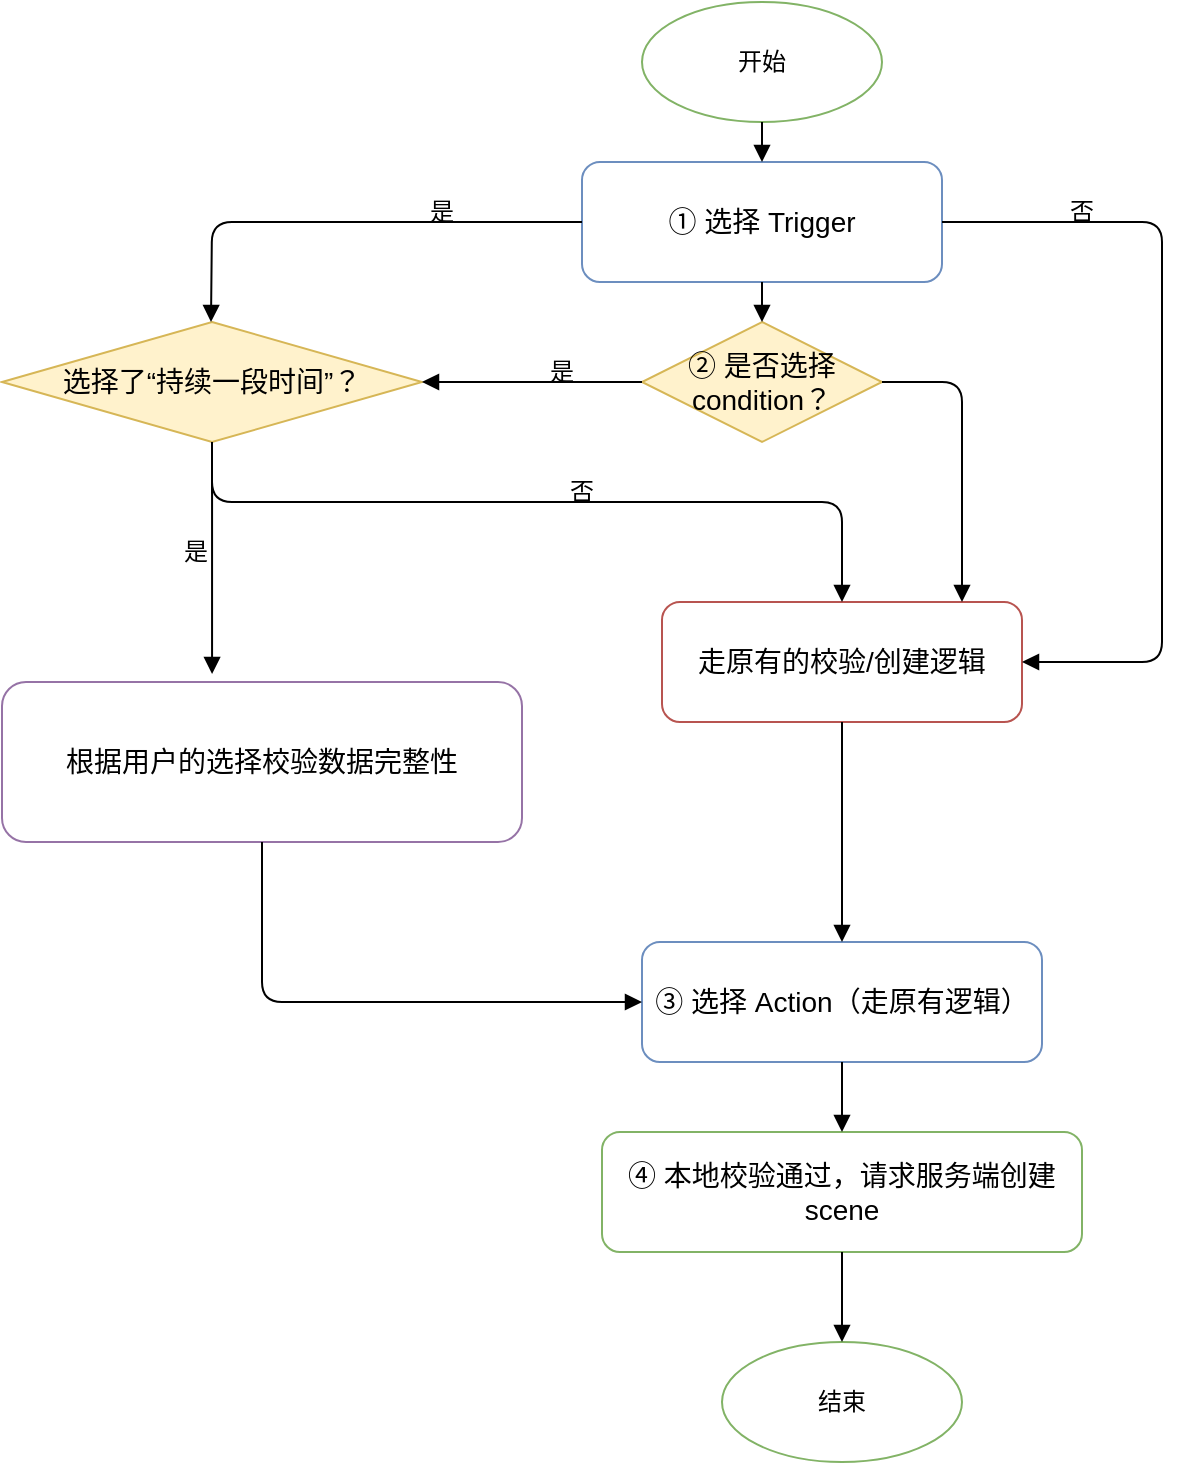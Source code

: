 <mxfile version="28.0.7">
  <diagram name="设备命名校验流程" id="6oob6z-n-mkgtFO_7ctP">
    <mxGraphModel dx="2253" dy="761" grid="1" gridSize="10" guides="1" tooltips="1" connect="1" arrows="1" fold="1" page="1" pageScale="1" pageWidth="827" pageHeight="1169" math="0" shadow="0">
      <root>
        <mxCell id="0" />
        <mxCell id="1" parent="0" />
        <mxCell id="ZZW7LxImDGQzBKNW6Znl-19" value="开始" style="ellipse;whiteSpace=wrap;html=1;fillColor=none;strokeColor=#82b366;" parent="1" vertex="1">
          <mxGeometry x="300" y="20" width="120" height="60" as="geometry" />
        </mxCell>
        <mxCell id="ZZW7LxImDGQzBKNW6Znl-20" value="&lt;font style=&quot;font-size: 14px;&quot;&gt;① 选择 Trigger&lt;/font&gt;" style="rounded=1;whiteSpace=wrap;html=1;fillColor=none;strokeColor=#6c8ebf;" parent="1" vertex="1">
          <mxGeometry x="270" y="100" width="180" height="60" as="geometry" />
        </mxCell>
        <mxCell id="ZZW7LxImDGQzBKNW6Znl-21" value="&lt;font style=&quot;font-size: 14px;&quot;&gt;② 是否选择 condition？&lt;/font&gt;" style="rhombus;whiteSpace=wrap;html=1;fillColor=#fff2cc;strokeColor=#d6b656;" parent="1" vertex="1">
          <mxGeometry x="300" y="180" width="120" height="60" as="geometry" />
        </mxCell>
        <mxCell id="ZZW7LxImDGQzBKNW6Znl-22" value="&lt;font style=&quot;font-size: 14px;&quot;&gt;选择了“持续一段时间”？&lt;/font&gt;" style="rhombus;whiteSpace=wrap;html=1;fillColor=#fff2cc;strokeColor=#d6b656;" parent="1" vertex="1">
          <mxGeometry x="-20" y="180" width="210" height="60" as="geometry" />
        </mxCell>
        <mxCell id="ZZW7LxImDGQzBKNW6Znl-23" value="&lt;font style=&quot;font-size: 14px;&quot;&gt;根据用户的选择校验数据完整性&lt;/font&gt;" style="rounded=1;whiteSpace=wrap;html=1;fillColor=none;strokeColor=#9673a6;" parent="1" vertex="1">
          <mxGeometry x="-20" y="360" width="260" height="80" as="geometry" />
        </mxCell>
        <mxCell id="ZZW7LxImDGQzBKNW6Znl-24" value="&lt;font style=&quot;font-size: 14px;&quot;&gt;走原有的校验/创建逻辑&lt;/font&gt;" style="rounded=1;whiteSpace=wrap;html=1;fillColor=none;strokeColor=#b85450;" parent="1" vertex="1">
          <mxGeometry x="310" y="320" width="180" height="60" as="geometry" />
        </mxCell>
        <mxCell id="ZZW7LxImDGQzBKNW6Znl-25" value="&lt;font style=&quot;font-size: 14px;&quot;&gt;③ 选择 Action（走原有逻辑）&lt;/font&gt;" style="rounded=1;whiteSpace=wrap;html=1;fillColor=none;strokeColor=#6c8ebf;" parent="1" vertex="1">
          <mxGeometry x="300" y="490" width="200" height="60" as="geometry" />
        </mxCell>
        <mxCell id="ZZW7LxImDGQzBKNW6Znl-26" value="&lt;font style=&quot;font-size: 14px;&quot;&gt;④ 本地校验通过，请求服务端创建 scene&lt;/font&gt;" style="rounded=1;whiteSpace=wrap;html=1;fillColor=none;strokeColor=#82b366;" parent="1" vertex="1">
          <mxGeometry x="280" y="585" width="240" height="60" as="geometry" />
        </mxCell>
        <mxCell id="ZZW7LxImDGQzBKNW6Znl-27" value="结束" style="ellipse;whiteSpace=wrap;html=1;fillColor=none;strokeColor=#82b366;" parent="1" vertex="1">
          <mxGeometry x="340" y="690" width="120" height="60" as="geometry" />
        </mxCell>
        <mxCell id="ZZW7LxImDGQzBKNW6Znl-28" style="endArrow=block;" parent="1" source="ZZW7LxImDGQzBKNW6Znl-19" target="ZZW7LxImDGQzBKNW6Znl-20" edge="1">
          <mxGeometry relative="1" as="geometry" />
        </mxCell>
        <mxCell id="ZZW7LxImDGQzBKNW6Znl-29" style="endArrow=block;" parent="1" source="ZZW7LxImDGQzBKNW6Znl-20" target="ZZW7LxImDGQzBKNW6Znl-21" edge="1">
          <mxGeometry relative="1" as="geometry" />
        </mxCell>
        <mxCell id="ZZW7LxImDGQzBKNW6Znl-30" style="endArrow=block;" parent="1" source="ZZW7LxImDGQzBKNW6Znl-21" target="ZZW7LxImDGQzBKNW6Znl-22" edge="1">
          <mxGeometry relative="1" as="geometry" />
        </mxCell>
        <mxCell id="ZZW7LxImDGQzBKNW6Znl-31" style="endArrow=block;entryX=0.404;entryY=-0.05;entryDx=0;entryDy=0;entryPerimeter=0;" parent="1" source="ZZW7LxImDGQzBKNW6Znl-22" target="ZZW7LxImDGQzBKNW6Znl-23" edge="1">
          <mxGeometry x="-0.5" relative="1" as="geometry" />
        </mxCell>
        <mxCell id="ZZW7LxImDGQzBKNW6Znl-32" style="endArrow=block;" parent="1" source="ZZW7LxImDGQzBKNW6Znl-22" target="ZZW7LxImDGQzBKNW6Znl-24" edge="1">
          <mxGeometry x="0.5" relative="1" as="geometry">
            <Array as="points">
              <mxPoint x="85" y="270" />
              <mxPoint x="400" y="270" />
            </Array>
          </mxGeometry>
        </mxCell>
        <mxCell id="ZZW7LxImDGQzBKNW6Znl-33" style="endArrow=block;" parent="1" source="ZZW7LxImDGQzBKNW6Znl-23" target="ZZW7LxImDGQzBKNW6Znl-25" edge="1">
          <mxGeometry relative="1" as="geometry">
            <Array as="points">
              <mxPoint x="110" y="520" />
            </Array>
          </mxGeometry>
        </mxCell>
        <mxCell id="ZZW7LxImDGQzBKNW6Znl-34" style="endArrow=block;" parent="1" source="ZZW7LxImDGQzBKNW6Znl-24" target="ZZW7LxImDGQzBKNW6Znl-25" edge="1">
          <mxGeometry relative="1" as="geometry" />
        </mxCell>
        <mxCell id="ZZW7LxImDGQzBKNW6Znl-35" style="endArrow=block;" parent="1" source="ZZW7LxImDGQzBKNW6Znl-25" target="ZZW7LxImDGQzBKNW6Znl-26" edge="1">
          <mxGeometry relative="1" as="geometry" />
        </mxCell>
        <mxCell id="ZZW7LxImDGQzBKNW6Znl-36" style="endArrow=block;" parent="1" source="ZZW7LxImDGQzBKNW6Znl-26" target="ZZW7LxImDGQzBKNW6Znl-27" edge="1">
          <mxGeometry relative="1" as="geometry" />
        </mxCell>
        <mxCell id="ZZW7LxImDGQzBKNW6Znl-38" style="endArrow=block;exitX=1;exitY=0.5;exitDx=0;exitDy=0;entryX=1;entryY=0.5;entryDx=0;entryDy=0;" parent="1" source="ZZW7LxImDGQzBKNW6Znl-20" target="ZZW7LxImDGQzBKNW6Znl-24" edge="1">
          <mxGeometry relative="1" as="geometry">
            <mxPoint x="560" y="210" as="sourcePoint" />
            <mxPoint x="560" y="350" as="targetPoint" />
            <Array as="points">
              <mxPoint x="560" y="130" />
              <mxPoint x="560" y="350" />
            </Array>
          </mxGeometry>
        </mxCell>
        <mxCell id="ZZW7LxImDGQzBKNW6Znl-39" style="endArrow=block;exitX=1;exitY=0.5;exitDx=0;exitDy=0;" parent="1" source="ZZW7LxImDGQzBKNW6Znl-21" edge="1">
          <mxGeometry relative="1" as="geometry">
            <mxPoint x="460" y="210" as="sourcePoint" />
            <mxPoint x="460" y="320" as="targetPoint" />
            <Array as="points">
              <mxPoint x="460" y="210" />
            </Array>
          </mxGeometry>
        </mxCell>
        <mxCell id="ZZW7LxImDGQzBKNW6Znl-40" value="是" style="text;html=1;align=center;verticalAlign=middle;whiteSpace=wrap;rounded=0;" parent="1" vertex="1">
          <mxGeometry x="47" y="280" width="60" height="30" as="geometry" />
        </mxCell>
        <mxCell id="ZZW7LxImDGQzBKNW6Znl-41" value="是" style="text;html=1;align=center;verticalAlign=middle;whiteSpace=wrap;rounded=0;" parent="1" vertex="1">
          <mxGeometry x="170" y="110" width="60" height="30" as="geometry" />
        </mxCell>
        <mxCell id="ZZW7LxImDGQzBKNW6Znl-42" value="是" style="text;html=1;align=center;verticalAlign=middle;whiteSpace=wrap;rounded=0;" parent="1" vertex="1">
          <mxGeometry x="230" y="190" width="60" height="30" as="geometry" />
        </mxCell>
        <mxCell id="ZZW7LxImDGQzBKNW6Znl-43" value="否" style="text;html=1;align=center;verticalAlign=middle;whiteSpace=wrap;rounded=0;" parent="1" vertex="1">
          <mxGeometry x="240" y="250" width="60" height="30" as="geometry" />
        </mxCell>
        <mxCell id="ZZW7LxImDGQzBKNW6Znl-44" value="否" style="text;html=1;align=center;verticalAlign=middle;whiteSpace=wrap;rounded=0;" parent="1" vertex="1">
          <mxGeometry x="490" y="110" width="60" height="30" as="geometry" />
        </mxCell>
        <mxCell id="ZZW7LxImDGQzBKNW6Znl-46" style="endArrow=block;exitX=0;exitY=0.5;exitDx=0;exitDy=0;" parent="1" source="ZZW7LxImDGQzBKNW6Znl-20" edge="1">
          <mxGeometry relative="1" as="geometry">
            <mxPoint x="84.5" y="70" as="sourcePoint" />
            <mxPoint x="84.5" y="180" as="targetPoint" />
            <Array as="points">
              <mxPoint x="85" y="130" />
            </Array>
          </mxGeometry>
        </mxCell>
      </root>
    </mxGraphModel>
  </diagram>
</mxfile>
